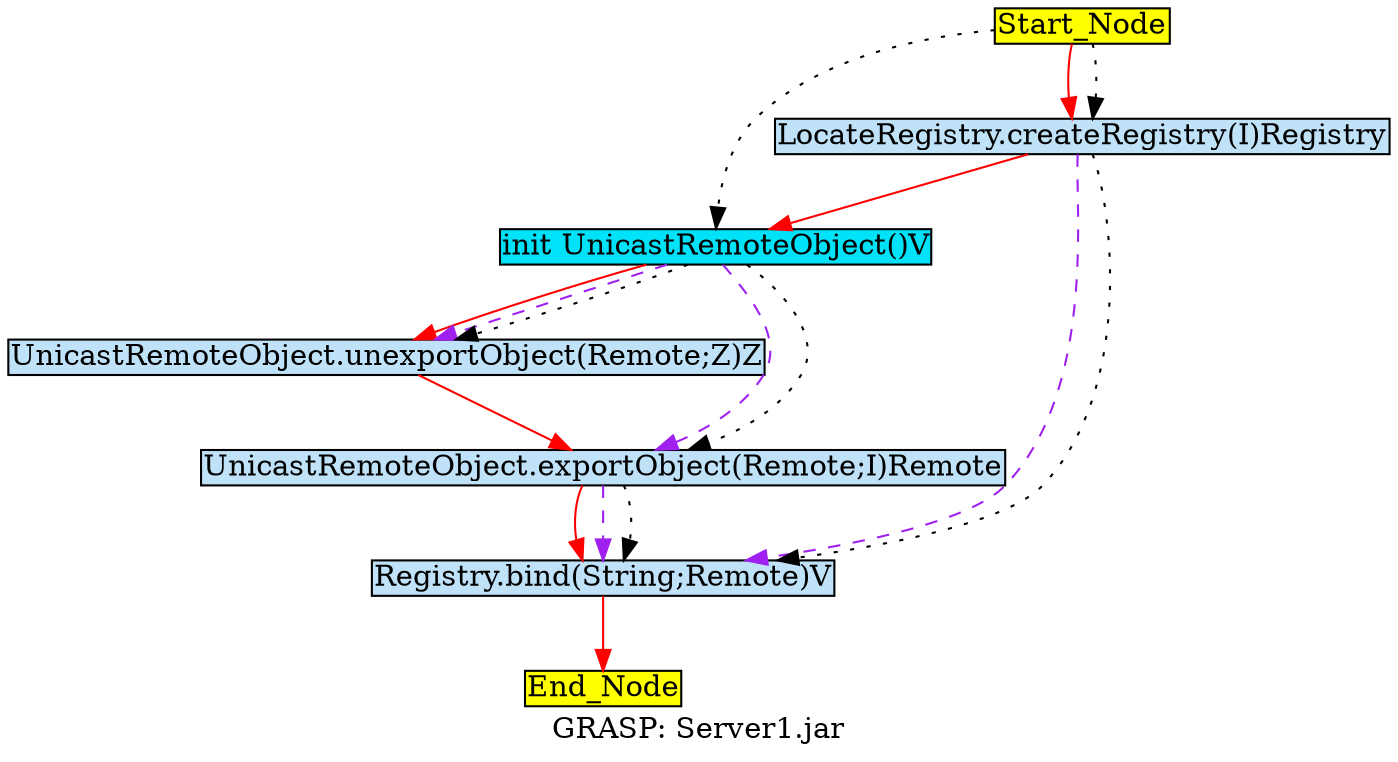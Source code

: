 digraph G {
	graph[label="GRASP: Server1.jar"];	node[style=filled,fillcolor ="white",shape=box,margin=0.02,width=0,height=0];
	"Start_Node"[fillcolor ="yellow",style="filled" ];
	"End_Node"[fillcolor ="yellow",style="filled" ];
	"UnicastRemoteObject.unexportObject(Remote;Z)Z"[fillcolor ="#c0e2f8",style="filled" ];
	"LocateRegistry.createRegistry(I)Registry"[fillcolor ="#c0e2f8",style="filled" ];
	"UnicastRemoteObject.exportObject(Remote;I)Remote"[fillcolor ="#c0e2f8",style="filled" ];
	"init UnicastRemoteObject()V"[fillcolor ="#00e2f8",style="filled" ];
	"Start_Node"[fillcolor ="yellow",style="filled" ];
	"Registry.bind(String;Remote)V"[fillcolor ="#c0e2f8",style="filled" ];
	"UnicastRemoteObject.unexportObject(Remote;Z)Z" -> "UnicastRemoteObject.exportObject(Remote;I)Remote"[color="red",style=solid];
	"LocateRegistry.createRegistry(I)Registry" -> "init UnicastRemoteObject()V"[color="red",style=solid];
	"LocateRegistry.createRegistry(I)Registry" -> "Registry.bind(String;Remote)V"[color="purple",style=dashed];
	"LocateRegistry.createRegistry(I)Registry" -> "Registry.bind(String;Remote)V"[color="black",style=dotted];
	"UnicastRemoteObject.exportObject(Remote;I)Remote" -> "Registry.bind(String;Remote)V"[color="red",style=solid];
	"UnicastRemoteObject.exportObject(Remote;I)Remote" -> "Registry.bind(String;Remote)V"[color="purple",style=dashed];
	"UnicastRemoteObject.exportObject(Remote;I)Remote" -> "Registry.bind(String;Remote)V"[color="black",style=dotted];
	"init UnicastRemoteObject()V" -> "UnicastRemoteObject.unexportObject(Remote;Z)Z"[color="red",style=solid];
	"init UnicastRemoteObject()V" -> "UnicastRemoteObject.unexportObject(Remote;Z)Z"[color="purple",style=dashed];
	"init UnicastRemoteObject()V" -> "UnicastRemoteObject.unexportObject(Remote;Z)Z"[color="black",style=dotted];
	"init UnicastRemoteObject()V" -> "UnicastRemoteObject.exportObject(Remote;I)Remote"[color="purple",style=dashed];
	"init UnicastRemoteObject()V" -> "UnicastRemoteObject.exportObject(Remote;I)Remote"[color="black",style=dotted];
	"Start_Node" -> "LocateRegistry.createRegistry(I)Registry"[color="red",style=solid];
	"Start_Node" -> "LocateRegistry.createRegistry(I)Registry"[color="black",style=dotted];
	"Start_Node" -> "init UnicastRemoteObject()V"[color="black",style=dotted];
	"Registry.bind(String;Remote)V" -> "End_Node"[color="red",style=solid];
}
